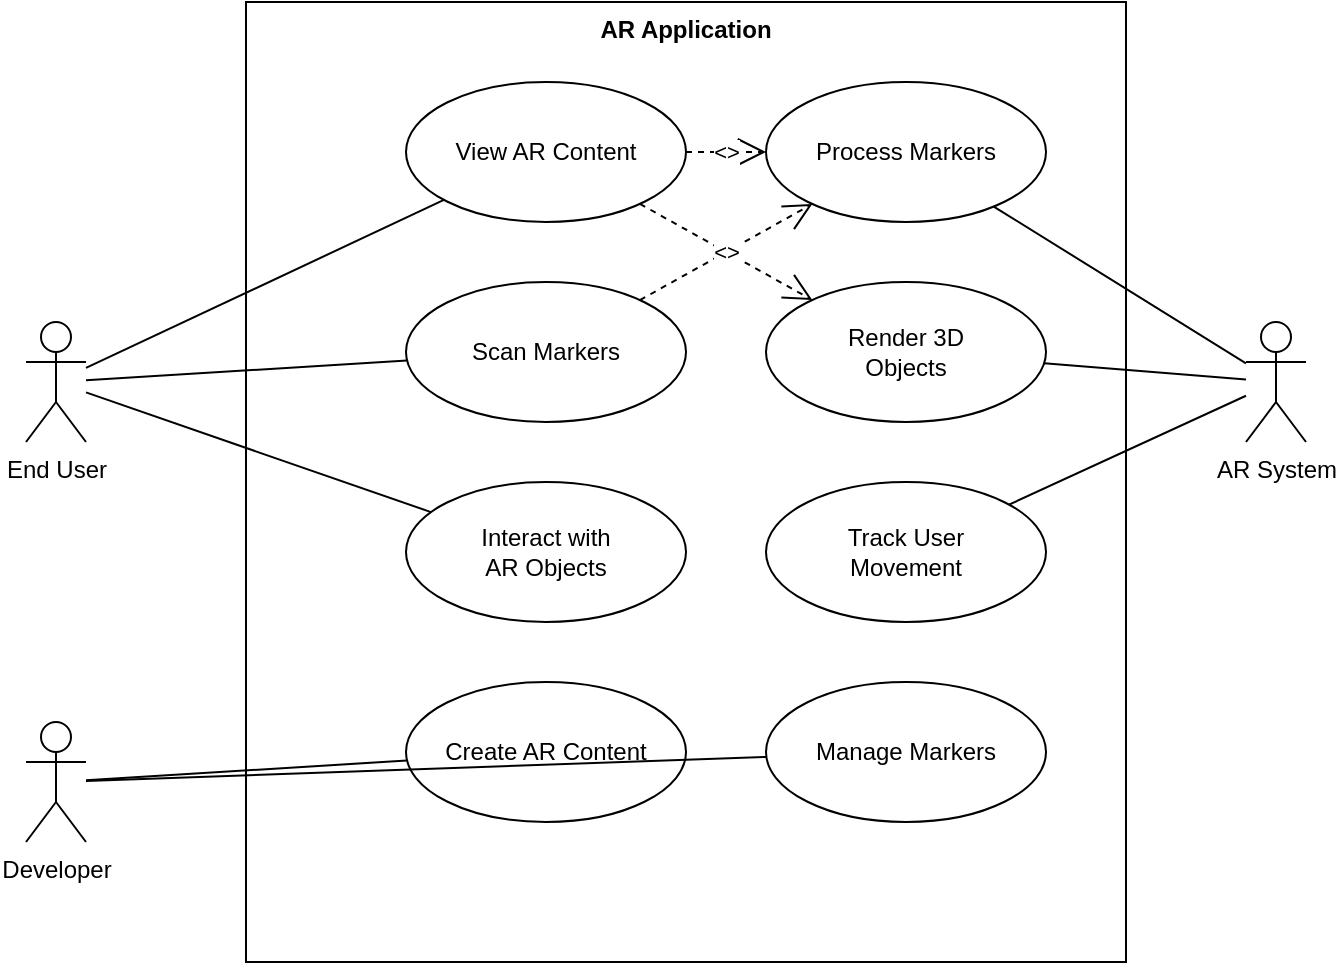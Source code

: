 <?xml version="1.0" encoding="UTF-8"?>
<mxfile version="14.6.13" type="device">
  <diagram id="use-case-diagram" name="Use Case">
    <mxGraphModel dx="1422" dy="798" grid="1" gridSize="10" guides="1" tooltips="1" connect="1" arrows="1" fold="1" page="1" pageScale="1" pageWidth="827" pageHeight="1169">
      <root>
        <mxCell id="0"/>
        <mxCell id="1" parent="0"/>
        <!-- Actors -->
        <mxCell id="2" value="End User" style="shape=umlActor;verticalLabelPosition=bottom;verticalAlign=top;html=1;" vertex="1" parent="1">
          <mxGeometry x="90" y="280" width="30" height="60" as="geometry"/>
        </mxCell>
        <mxCell id="3" value="Developer" style="shape=umlActor;verticalLabelPosition=bottom;verticalAlign=top;html=1;" vertex="1" parent="1">
          <mxGeometry x="90" y="480" width="30" height="60" as="geometry"/>
        </mxCell>
        <mxCell id="4" value="AR System" style="shape=umlActor;verticalLabelPosition=bottom;verticalAlign=top;html=1;" vertex="1" parent="1">
          <mxGeometry x="700" y="280" width="30" height="60" as="geometry"/>
        </mxCell>
        <!-- System Boundary -->
        <mxCell id="5" value="AR Application" style="shape=rect;html=1;verticalAlign=top;fontStyle=1;whiteSpace=wrap;align=center;" vertex="1" parent="1">
          <mxGeometry x="200" y="120" width="440" height="480" as="geometry"/>
        </mxCell>
        <!-- Use Cases -->
        <mxCell id="6" value="View AR Content" style="ellipse;whiteSpace=wrap;html=1;" vertex="1" parent="1">
          <mxGeometry x="280" y="160" width="140" height="70" as="geometry"/>
        </mxCell>
        <mxCell id="7" value="Scan Markers" style="ellipse;whiteSpace=wrap;html=1;" vertex="1" parent="1">
          <mxGeometry x="280" y="260" width="140" height="70" as="geometry"/>
        </mxCell>
        <mxCell id="8" value="Interact with&#xa;AR Objects" style="ellipse;whiteSpace=wrap;html=1;" vertex="1" parent="1">
          <mxGeometry x="280" y="360" width="140" height="70" as="geometry"/>
        </mxCell>
        <mxCell id="9" value="Create AR Content" style="ellipse;whiteSpace=wrap;html=1;" vertex="1" parent="1">
          <mxGeometry x="280" y="460" width="140" height="70" as="geometry"/>
        </mxCell>
        <mxCell id="10" value="Manage Markers" style="ellipse;whiteSpace=wrap;html=1;" vertex="1" parent="1">
          <mxGeometry x="460" y="460" width="140" height="70" as="geometry"/>
        </mxCell>
        <mxCell id="11" value="Process Markers" style="ellipse;whiteSpace=wrap;html=1;" vertex="1" parent="1">
          <mxGeometry x="460" y="160" width="140" height="70" as="geometry"/>
        </mxCell>
        <mxCell id="12" value="Render 3D&#xa;Objects" style="ellipse;whiteSpace=wrap;html=1;" vertex="1" parent="1">
          <mxGeometry x="460" y="260" width="140" height="70" as="geometry"/>
        </mxCell>
        <mxCell id="13" value="Track User&#xa;Movement" style="ellipse;whiteSpace=wrap;html=1;" vertex="1" parent="1">
          <mxGeometry x="460" y="360" width="140" height="70" as="geometry"/>
        </mxCell>
        <!-- Include/Extend Relationships -->
        <mxCell id="14" value="&lt;&lt;include&gt;&gt;" style="endArrow=open;endSize=12;dashed=1;html=1;" edge="1" parent="1" source="6" target="11">
          <mxGeometry width="160" relative="1" as="geometry"/>
        </mxCell>
        <mxCell id="15" value="&lt;&lt;include&gt;&gt;" style="endArrow=open;endSize=12;dashed=1;html=1;" edge="1" parent="1" source="7" target="11">
          <mxGeometry width="160" relative="1" as="geometry"/>
        </mxCell>
        <mxCell id="16" value="&lt;&lt;include&gt;&gt;" style="endArrow=open;endSize=12;dashed=1;html=1;" edge="1" parent="1" source="6" target="12">
          <mxGeometry width="160" relative="1" as="geometry"/>
        </mxCell>
        <!-- Actor Connections -->
        <mxCell id="17" value="" style="endArrow=none;html=1;" edge="1" parent="1" source="2" target="6">
          <mxGeometry width="50" height="50" relative="1" as="geometry"/>
        </mxCell>
        <mxCell id="18" value="" style="endArrow=none;html=1;" edge="1" parent="1" source="2" target="7">
          <mxGeometry width="50" height="50" relative="1" as="geometry"/>
        </mxCell>
        <mxCell id="19" value="" style="endArrow=none;html=1;" edge="1" parent="1" source="2" target="8">
          <mxGeometry width="50" height="50" relative="1" as="geometry"/>
        </mxCell>
        <mxCell id="20" value="" style="endArrow=none;html=1;" edge="1" parent="1" source="3" target="9">
          <mxGeometry width="50" height="50" relative="1" as="geometry"/>
        </mxCell>
        <mxCell id="21" value="" style="endArrow=none;html=1;" edge="1" parent="1" source="3" target="10">
          <mxGeometry width="50" height="50" relative="1" as="geometry"/>
        </mxCell>
        <mxCell id="22" value="" style="endArrow=none;html=1;" edge="1" parent="1" source="4" target="11">
          <mxGeometry width="50" height="50" relative="1" as="geometry"/>
        </mxCell>
        <mxCell id="23" value="" style="endArrow=none;html=1;" edge="1" parent="1" source="4" target="12">
          <mxGeometry width="50" height="50" relative="1" as="geometry"/>
        </mxCell>
        <mxCell id="24" value="" style="endArrow=none;html=1;" edge="1" parent="1" source="4" target="13">
          <mxGeometry width="50" height="50" relative="1" as="geometry"/>
        </mxCell>
      </root>
    </mxGraphModel>
  </diagram>
</mxfile>
